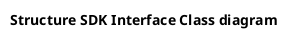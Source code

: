 @startuml
skinparam style strictuml
hide empty members
title Structure SDK Interface Class diagram


@enduml
